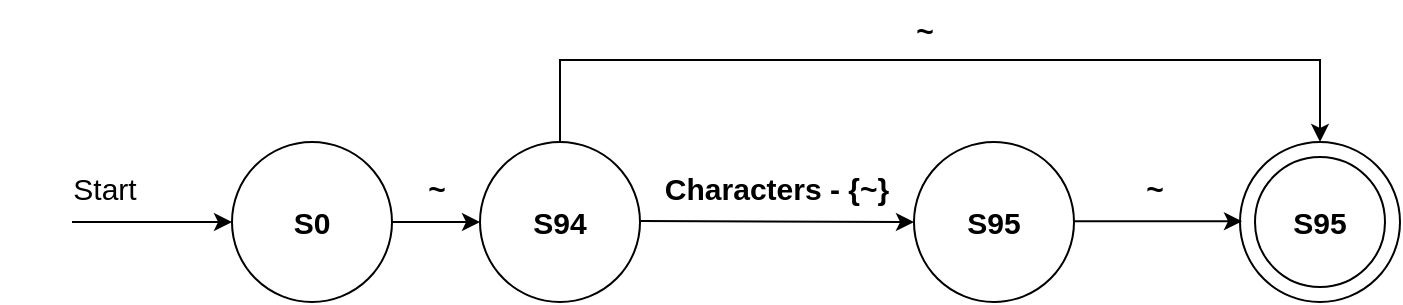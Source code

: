 <mxfile version="23.1.1" type="github">
  <diagram name="Page-1" id="1z3k-F_HNmGCERuA8KGz">
    <mxGraphModel dx="747" dy="424" grid="1" gridSize="10" guides="1" tooltips="1" connect="1" arrows="1" fold="1" page="1" pageScale="1" pageWidth="850" pageHeight="1100" math="0" shadow="0">
      <root>
        <mxCell id="0" />
        <mxCell id="1" parent="0" />
        <mxCell id="oTgjKbraRDkFAPW-UHpd-3" value="" style="ellipse;whiteSpace=wrap;html=1;aspect=fixed;" vertex="1" parent="1">
          <mxGeometry x="320" y="321" width="80" height="80" as="geometry" />
        </mxCell>
        <mxCell id="oTgjKbraRDkFAPW-UHpd-24" style="edgeStyle=orthogonalEdgeStyle;rounded=0;orthogonalLoop=1;jettySize=auto;html=1;" edge="1" parent="1">
          <mxGeometry relative="1" as="geometry">
            <mxPoint x="360" y="320" as="sourcePoint" />
            <mxPoint x="740" y="321" as="targetPoint" />
            <Array as="points">
              <mxPoint x="360" y="321" />
              <mxPoint x="360" y="280" />
              <mxPoint x="740" y="280" />
            </Array>
          </mxGeometry>
        </mxCell>
        <mxCell id="oTgjKbraRDkFAPW-UHpd-4" value="" style="ellipse;whiteSpace=wrap;html=1;aspect=fixed;" vertex="1" parent="1">
          <mxGeometry x="196" y="321" width="80" height="80" as="geometry" />
        </mxCell>
        <mxCell id="oTgjKbraRDkFAPW-UHpd-5" value="" style="endArrow=classic;html=1;rounded=0;entryX=0;entryY=0.5;entryDx=0;entryDy=0;" edge="1" parent="1">
          <mxGeometry width="50" height="50" relative="1" as="geometry">
            <mxPoint x="116" y="361" as="sourcePoint" />
            <mxPoint x="196" y="361" as="targetPoint" />
          </mxGeometry>
        </mxCell>
        <mxCell id="oTgjKbraRDkFAPW-UHpd-6" value="" style="endArrow=classic;html=1;rounded=0;entryX=0;entryY=0.5;entryDx=0;entryDy=0;exitX=1;exitY=0.5;exitDx=0;exitDy=0;" edge="1" parent="1" source="oTgjKbraRDkFAPW-UHpd-4" target="oTgjKbraRDkFAPW-UHpd-3">
          <mxGeometry width="50" height="50" relative="1" as="geometry">
            <mxPoint x="286" y="391" as="sourcePoint" />
            <mxPoint x="406" y="391" as="targetPoint" />
          </mxGeometry>
        </mxCell>
        <mxCell id="oTgjKbraRDkFAPW-UHpd-7" value="&lt;b style=&quot;font-size: 15px;&quot;&gt;S0&lt;/b&gt;" style="text;html=1;strokeColor=none;fillColor=none;align=center;verticalAlign=middle;whiteSpace=wrap;rounded=0;fontSize=15;" vertex="1" parent="1">
          <mxGeometry x="206" y="346" width="60" height="30" as="geometry" />
        </mxCell>
        <mxCell id="oTgjKbraRDkFAPW-UHpd-8" value="~" style="text;html=1;strokeColor=none;fillColor=none;align=center;verticalAlign=middle;whiteSpace=wrap;rounded=0;fontSize=15;fontStyle=1" vertex="1" parent="1">
          <mxGeometry x="246" y="328.5" width="105" height="30" as="geometry" />
        </mxCell>
        <mxCell id="oTgjKbraRDkFAPW-UHpd-10" value="&lt;b&gt;&lt;font style=&quot;font-size: 15px;&quot;&gt;S94&lt;/font&gt;&lt;/b&gt;" style="text;html=1;strokeColor=none;fillColor=none;align=center;verticalAlign=middle;whiteSpace=wrap;rounded=0;" vertex="1" parent="1">
          <mxGeometry x="330" y="346" width="60" height="30" as="geometry" />
        </mxCell>
        <mxCell id="oTgjKbraRDkFAPW-UHpd-11" value="Start" style="text;html=1;strokeColor=none;fillColor=none;align=center;verticalAlign=middle;whiteSpace=wrap;rounded=0;fontSize=15;" vertex="1" parent="1">
          <mxGeometry x="80" y="328.5" width="105" height="30" as="geometry" />
        </mxCell>
        <mxCell id="oTgjKbraRDkFAPW-UHpd-12" value="Characters - {~}" style="text;html=1;strokeColor=none;fillColor=none;align=center;verticalAlign=middle;whiteSpace=wrap;rounded=0;fontSize=15;fontStyle=1" vertex="1" parent="1">
          <mxGeometry x="400" y="328.5" width="137" height="30" as="geometry" />
        </mxCell>
        <mxCell id="oTgjKbraRDkFAPW-UHpd-13" value="" style="ellipse;whiteSpace=wrap;html=1;aspect=fixed;" vertex="1" parent="1">
          <mxGeometry x="537" y="321" width="80" height="80" as="geometry" />
        </mxCell>
        <mxCell id="oTgjKbraRDkFAPW-UHpd-15" value="&lt;b&gt;&lt;font style=&quot;font-size: 15px;&quot;&gt;S95&lt;/font&gt;&lt;/b&gt;" style="text;html=1;strokeColor=none;fillColor=none;align=center;verticalAlign=middle;whiteSpace=wrap;rounded=0;" vertex="1" parent="1">
          <mxGeometry x="547" y="346" width="60" height="30" as="geometry" />
        </mxCell>
        <mxCell id="oTgjKbraRDkFAPW-UHpd-16" value="" style="endArrow=classic;html=1;rounded=0;exitX=1;exitY=0.5;exitDx=0;exitDy=0;entryX=0;entryY=0.5;entryDx=0;entryDy=0;" edge="1" parent="1" target="oTgjKbraRDkFAPW-UHpd-13">
          <mxGeometry width="50" height="50" relative="1" as="geometry">
            <mxPoint x="400.5" y="360.5" as="sourcePoint" />
            <mxPoint x="480" y="361" as="targetPoint" />
          </mxGeometry>
        </mxCell>
        <mxCell id="oTgjKbraRDkFAPW-UHpd-17" value="" style="ellipse;whiteSpace=wrap;html=1;aspect=fixed;" vertex="1" parent="1">
          <mxGeometry x="700" y="321" width="80" height="80" as="geometry" />
        </mxCell>
        <mxCell id="oTgjKbraRDkFAPW-UHpd-18" value="" style="ellipse;whiteSpace=wrap;html=1;aspect=fixed;" vertex="1" parent="1">
          <mxGeometry x="707.5" y="328.5" width="65" height="65" as="geometry" />
        </mxCell>
        <mxCell id="oTgjKbraRDkFAPW-UHpd-19" value="&lt;b&gt;&lt;font style=&quot;font-size: 15px;&quot;&gt;S95&lt;/font&gt;&lt;/b&gt;" style="text;html=1;strokeColor=none;fillColor=none;align=center;verticalAlign=middle;whiteSpace=wrap;rounded=0;" vertex="1" parent="1">
          <mxGeometry x="710" y="346" width="60" height="30" as="geometry" />
        </mxCell>
        <mxCell id="oTgjKbraRDkFAPW-UHpd-20" value="" style="endArrow=classic;html=1;rounded=0;entryX=0;entryY=0.5;entryDx=0;entryDy=0;exitX=1;exitY=0.5;exitDx=0;exitDy=0;" edge="1" parent="1">
          <mxGeometry width="50" height="50" relative="1" as="geometry">
            <mxPoint x="617" y="360.63" as="sourcePoint" />
            <mxPoint x="701" y="360.63" as="targetPoint" />
          </mxGeometry>
        </mxCell>
        <mxCell id="oTgjKbraRDkFAPW-UHpd-21" value="~" style="text;html=1;strokeColor=none;fillColor=none;align=center;verticalAlign=middle;whiteSpace=wrap;rounded=0;fontSize=15;fontStyle=1" vertex="1" parent="1">
          <mxGeometry x="605" y="328.5" width="105" height="30" as="geometry" />
        </mxCell>
        <mxCell id="oTgjKbraRDkFAPW-UHpd-23" value="~" style="text;html=1;strokeColor=none;fillColor=none;align=center;verticalAlign=middle;whiteSpace=wrap;rounded=0;fontSize=15;fontStyle=1" vertex="1" parent="1">
          <mxGeometry x="490" y="250" width="105" height="30" as="geometry" />
        </mxCell>
      </root>
    </mxGraphModel>
  </diagram>
</mxfile>
